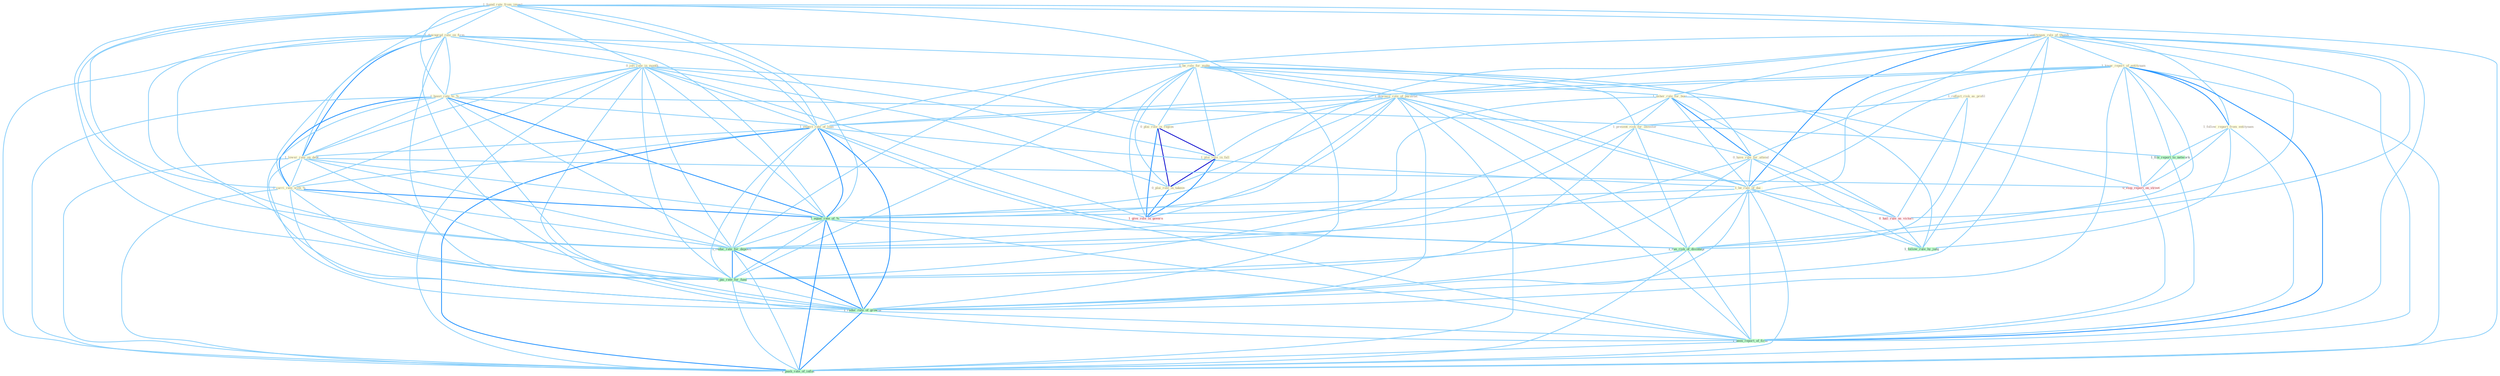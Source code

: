 Graph G{ 
    node
    [shape=polygon,style=filled,width=.5,height=.06,color="#BDFCC9",fixedsize=true,fontsize=4,
    fontcolor="#2f4f4f"];
    {node
    [color="#ffffe0", fontcolor="#8b7d6b"] "1_found_rate_from_invest " "1_reflect_risk_as_profil " "0_be_role_for_make " "1_downgrad_rate_on_firm " "1_entitynam_rule_of_thumb " "1_usher_rule_for_busi " "1_present_risk_for_investor " "0_jolt_rate_in_month " "1_know_report_of_entitynam " "1_boost_rate_to_% " "1_follow_report_from_entitynam " "1_downsiz_role_of_parastat " "0_have_rule_for_attend " "0_plai_role_in_region " "1_expect_rate_of_loan " "1_plai_role_in_fall " "0_plai_role_in_takeov " "1_lower_rate_on_debt " "0_carri_rate_with_% " "1_be_rule_of_dai "}
{node [color="#fff0f5", fontcolor="#b22222"] "0_stop_report_on_street " "1_give_role_in_govern " "0_hail_rule_as_victori "}
edge [color="#B0E2FF"];

	"1_found_rate_from_invest " -- "1_downgrad_rate_on_firm " [w="1", color="#87cefa" ];
	"1_found_rate_from_invest " -- "0_jolt_rate_in_month " [w="1", color="#87cefa" ];
	"1_found_rate_from_invest " -- "1_boost_rate_to_% " [w="1", color="#87cefa" ];
	"1_found_rate_from_invest " -- "1_follow_report_from_entitynam " [w="1", color="#87cefa" ];
	"1_found_rate_from_invest " -- "1_expect_rate_of_loan " [w="1", color="#87cefa" ];
	"1_found_rate_from_invest " -- "1_lower_rate_on_debt " [w="1", color="#87cefa" ];
	"1_found_rate_from_invest " -- "0_carri_rate_with_% " [w="1", color="#87cefa" ];
	"1_found_rate_from_invest " -- "1_equal_rate_of_% " [w="1", color="#87cefa" ];
	"1_found_rate_from_invest " -- "1_reduc_rate_for_deposit " [w="1", color="#87cefa" ];
	"1_found_rate_from_invest " -- "1_pai_rate_for_fund " [w="1", color="#87cefa" ];
	"1_found_rate_from_invest " -- "1_reduc_rate_of_growth " [w="1", color="#87cefa" ];
	"1_found_rate_from_invest " -- "1_push_rate_of_inflat " [w="1", color="#87cefa" ];
	"1_reflect_risk_as_profil " -- "1_present_risk_for_investor " [w="1", color="#87cefa" ];
	"1_reflect_risk_as_profil " -- "0_hail_rule_as_victori " [w="1", color="#87cefa" ];
	"1_reflect_risk_as_profil " -- "1_run_risk_of_disintegr " [w="1", color="#87cefa" ];
	"0_be_role_for_make " -- "1_usher_rule_for_busi " [w="1", color="#87cefa" ];
	"0_be_role_for_make " -- "1_present_risk_for_investor " [w="1", color="#87cefa" ];
	"0_be_role_for_make " -- "1_downsiz_role_of_parastat " [w="1", color="#87cefa" ];
	"0_be_role_for_make " -- "0_have_rule_for_attend " [w="1", color="#87cefa" ];
	"0_be_role_for_make " -- "0_plai_role_in_region " [w="1", color="#87cefa" ];
	"0_be_role_for_make " -- "1_plai_role_in_fall " [w="1", color="#87cefa" ];
	"0_be_role_for_make " -- "0_plai_role_in_takeov " [w="1", color="#87cefa" ];
	"0_be_role_for_make " -- "1_be_rule_of_dai " [w="1", color="#87cefa" ];
	"0_be_role_for_make " -- "1_reduc_rate_for_deposit " [w="1", color="#87cefa" ];
	"0_be_role_for_make " -- "1_give_role_in_govern " [w="1", color="#87cefa" ];
	"0_be_role_for_make " -- "1_pai_rate_for_fund " [w="1", color="#87cefa" ];
	"1_downgrad_rate_on_firm " -- "0_jolt_rate_in_month " [w="1", color="#87cefa" ];
	"1_downgrad_rate_on_firm " -- "1_boost_rate_to_% " [w="1", color="#87cefa" ];
	"1_downgrad_rate_on_firm " -- "1_expect_rate_of_loan " [w="1", color="#87cefa" ];
	"1_downgrad_rate_on_firm " -- "1_lower_rate_on_debt " [w="2", color="#1e90ff" , len=0.8];
	"1_downgrad_rate_on_firm " -- "0_carri_rate_with_% " [w="1", color="#87cefa" ];
	"1_downgrad_rate_on_firm " -- "1_equal_rate_of_% " [w="1", color="#87cefa" ];
	"1_downgrad_rate_on_firm " -- "0_stop_report_on_street " [w="1", color="#87cefa" ];
	"1_downgrad_rate_on_firm " -- "1_reduc_rate_for_deposit " [w="1", color="#87cefa" ];
	"1_downgrad_rate_on_firm " -- "1_pai_rate_for_fund " [w="1", color="#87cefa" ];
	"1_downgrad_rate_on_firm " -- "1_reduc_rate_of_growth " [w="1", color="#87cefa" ];
	"1_downgrad_rate_on_firm " -- "1_been_report_of_firm " [w="1", color="#87cefa" ];
	"1_downgrad_rate_on_firm " -- "1_push_rate_of_inflat " [w="1", color="#87cefa" ];
	"1_entitynam_rule_of_thumb " -- "1_usher_rule_for_busi " [w="1", color="#87cefa" ];
	"1_entitynam_rule_of_thumb " -- "1_know_report_of_entitynam " [w="1", color="#87cefa" ];
	"1_entitynam_rule_of_thumb " -- "1_downsiz_role_of_parastat " [w="1", color="#87cefa" ];
	"1_entitynam_rule_of_thumb " -- "0_have_rule_for_attend " [w="1", color="#87cefa" ];
	"1_entitynam_rule_of_thumb " -- "1_expect_rate_of_loan " [w="1", color="#87cefa" ];
	"1_entitynam_rule_of_thumb " -- "1_be_rule_of_dai " [w="2", color="#1e90ff" , len=0.8];
	"1_entitynam_rule_of_thumb " -- "1_equal_rate_of_% " [w="1", color="#87cefa" ];
	"1_entitynam_rule_of_thumb " -- "0_hail_rule_as_victori " [w="1", color="#87cefa" ];
	"1_entitynam_rule_of_thumb " -- "1_run_risk_of_disintegr " [w="1", color="#87cefa" ];
	"1_entitynam_rule_of_thumb " -- "1_follow_rule_by_judg " [w="1", color="#87cefa" ];
	"1_entitynam_rule_of_thumb " -- "1_reduc_rate_of_growth " [w="1", color="#87cefa" ];
	"1_entitynam_rule_of_thumb " -- "1_been_report_of_firm " [w="1", color="#87cefa" ];
	"1_entitynam_rule_of_thumb " -- "1_push_rate_of_inflat " [w="1", color="#87cefa" ];
	"1_usher_rule_for_busi " -- "1_present_risk_for_investor " [w="1", color="#87cefa" ];
	"1_usher_rule_for_busi " -- "0_have_rule_for_attend " [w="2", color="#1e90ff" , len=0.8];
	"1_usher_rule_for_busi " -- "1_be_rule_of_dai " [w="1", color="#87cefa" ];
	"1_usher_rule_for_busi " -- "1_reduc_rate_for_deposit " [w="1", color="#87cefa" ];
	"1_usher_rule_for_busi " -- "1_pai_rate_for_fund " [w="1", color="#87cefa" ];
	"1_usher_rule_for_busi " -- "0_hail_rule_as_victori " [w="1", color="#87cefa" ];
	"1_usher_rule_for_busi " -- "1_follow_rule_by_judg " [w="1", color="#87cefa" ];
	"1_present_risk_for_investor " -- "0_have_rule_for_attend " [w="1", color="#87cefa" ];
	"1_present_risk_for_investor " -- "1_reduc_rate_for_deposit " [w="1", color="#87cefa" ];
	"1_present_risk_for_investor " -- "1_pai_rate_for_fund " [w="1", color="#87cefa" ];
	"1_present_risk_for_investor " -- "1_run_risk_of_disintegr " [w="1", color="#87cefa" ];
	"0_jolt_rate_in_month " -- "1_boost_rate_to_% " [w="1", color="#87cefa" ];
	"0_jolt_rate_in_month " -- "0_plai_role_in_region " [w="1", color="#87cefa" ];
	"0_jolt_rate_in_month " -- "1_expect_rate_of_loan " [w="1", color="#87cefa" ];
	"0_jolt_rate_in_month " -- "1_plai_role_in_fall " [w="1", color="#87cefa" ];
	"0_jolt_rate_in_month " -- "0_plai_role_in_takeov " [w="1", color="#87cefa" ];
	"0_jolt_rate_in_month " -- "1_lower_rate_on_debt " [w="1", color="#87cefa" ];
	"0_jolt_rate_in_month " -- "0_carri_rate_with_% " [w="1", color="#87cefa" ];
	"0_jolt_rate_in_month " -- "1_equal_rate_of_% " [w="1", color="#87cefa" ];
	"0_jolt_rate_in_month " -- "1_reduc_rate_for_deposit " [w="1", color="#87cefa" ];
	"0_jolt_rate_in_month " -- "1_give_role_in_govern " [w="1", color="#87cefa" ];
	"0_jolt_rate_in_month " -- "1_pai_rate_for_fund " [w="1", color="#87cefa" ];
	"0_jolt_rate_in_month " -- "1_reduc_rate_of_growth " [w="1", color="#87cefa" ];
	"0_jolt_rate_in_month " -- "1_push_rate_of_inflat " [w="1", color="#87cefa" ];
	"1_know_report_of_entitynam " -- "1_follow_report_from_entitynam " [w="2", color="#1e90ff" , len=0.8];
	"1_know_report_of_entitynam " -- "1_downsiz_role_of_parastat " [w="1", color="#87cefa" ];
	"1_know_report_of_entitynam " -- "1_expect_rate_of_loan " [w="1", color="#87cefa" ];
	"1_know_report_of_entitynam " -- "1_be_rule_of_dai " [w="1", color="#87cefa" ];
	"1_know_report_of_entitynam " -- "1_file_report_to_network " [w="1", color="#87cefa" ];
	"1_know_report_of_entitynam " -- "1_equal_rate_of_% " [w="1", color="#87cefa" ];
	"1_know_report_of_entitynam " -- "0_stop_report_on_street " [w="1", color="#87cefa" ];
	"1_know_report_of_entitynam " -- "1_run_risk_of_disintegr " [w="1", color="#87cefa" ];
	"1_know_report_of_entitynam " -- "1_reduc_rate_of_growth " [w="1", color="#87cefa" ];
	"1_know_report_of_entitynam " -- "1_been_report_of_firm " [w="2", color="#1e90ff" , len=0.8];
	"1_know_report_of_entitynam " -- "1_push_rate_of_inflat " [w="1", color="#87cefa" ];
	"1_boost_rate_to_% " -- "1_expect_rate_of_loan " [w="1", color="#87cefa" ];
	"1_boost_rate_to_% " -- "1_lower_rate_on_debt " [w="1", color="#87cefa" ];
	"1_boost_rate_to_% " -- "0_carri_rate_with_% " [w="2", color="#1e90ff" , len=0.8];
	"1_boost_rate_to_% " -- "1_file_report_to_network " [w="1", color="#87cefa" ];
	"1_boost_rate_to_% " -- "1_equal_rate_of_% " [w="2", color="#1e90ff" , len=0.8];
	"1_boost_rate_to_% " -- "1_reduc_rate_for_deposit " [w="1", color="#87cefa" ];
	"1_boost_rate_to_% " -- "1_pai_rate_for_fund " [w="1", color="#87cefa" ];
	"1_boost_rate_to_% " -- "1_reduc_rate_of_growth " [w="1", color="#87cefa" ];
	"1_boost_rate_to_% " -- "1_push_rate_of_inflat " [w="1", color="#87cefa" ];
	"1_follow_report_from_entitynam " -- "1_file_report_to_network " [w="1", color="#87cefa" ];
	"1_follow_report_from_entitynam " -- "0_stop_report_on_street " [w="1", color="#87cefa" ];
	"1_follow_report_from_entitynam " -- "1_follow_rule_by_judg " [w="1", color="#87cefa" ];
	"1_follow_report_from_entitynam " -- "1_been_report_of_firm " [w="1", color="#87cefa" ];
	"1_downsiz_role_of_parastat " -- "0_plai_role_in_region " [w="1", color="#87cefa" ];
	"1_downsiz_role_of_parastat " -- "1_expect_rate_of_loan " [w="1", color="#87cefa" ];
	"1_downsiz_role_of_parastat " -- "1_plai_role_in_fall " [w="1", color="#87cefa" ];
	"1_downsiz_role_of_parastat " -- "0_plai_role_in_takeov " [w="1", color="#87cefa" ];
	"1_downsiz_role_of_parastat " -- "1_be_rule_of_dai " [w="1", color="#87cefa" ];
	"1_downsiz_role_of_parastat " -- "1_equal_rate_of_% " [w="1", color="#87cefa" ];
	"1_downsiz_role_of_parastat " -- "1_give_role_in_govern " [w="1", color="#87cefa" ];
	"1_downsiz_role_of_parastat " -- "1_run_risk_of_disintegr " [w="1", color="#87cefa" ];
	"1_downsiz_role_of_parastat " -- "1_reduc_rate_of_growth " [w="1", color="#87cefa" ];
	"1_downsiz_role_of_parastat " -- "1_been_report_of_firm " [w="1", color="#87cefa" ];
	"1_downsiz_role_of_parastat " -- "1_push_rate_of_inflat " [w="1", color="#87cefa" ];
	"0_have_rule_for_attend " -- "1_be_rule_of_dai " [w="1", color="#87cefa" ];
	"0_have_rule_for_attend " -- "1_reduc_rate_for_deposit " [w="1", color="#87cefa" ];
	"0_have_rule_for_attend " -- "1_pai_rate_for_fund " [w="1", color="#87cefa" ];
	"0_have_rule_for_attend " -- "0_hail_rule_as_victori " [w="1", color="#87cefa" ];
	"0_have_rule_for_attend " -- "1_follow_rule_by_judg " [w="1", color="#87cefa" ];
	"0_plai_role_in_region " -- "1_plai_role_in_fall " [w="3", color="#0000cd" , len=0.6];
	"0_plai_role_in_region " -- "0_plai_role_in_takeov " [w="3", color="#0000cd" , len=0.6];
	"0_plai_role_in_region " -- "1_give_role_in_govern " [w="2", color="#1e90ff" , len=0.8];
	"1_expect_rate_of_loan " -- "1_lower_rate_on_debt " [w="1", color="#87cefa" ];
	"1_expect_rate_of_loan " -- "0_carri_rate_with_% " [w="1", color="#87cefa" ];
	"1_expect_rate_of_loan " -- "1_be_rule_of_dai " [w="1", color="#87cefa" ];
	"1_expect_rate_of_loan " -- "1_equal_rate_of_% " [w="2", color="#1e90ff" , len=0.8];
	"1_expect_rate_of_loan " -- "1_reduc_rate_for_deposit " [w="1", color="#87cefa" ];
	"1_expect_rate_of_loan " -- "1_pai_rate_for_fund " [w="1", color="#87cefa" ];
	"1_expect_rate_of_loan " -- "1_run_risk_of_disintegr " [w="1", color="#87cefa" ];
	"1_expect_rate_of_loan " -- "1_reduc_rate_of_growth " [w="2", color="#1e90ff" , len=0.8];
	"1_expect_rate_of_loan " -- "1_been_report_of_firm " [w="1", color="#87cefa" ];
	"1_expect_rate_of_loan " -- "1_push_rate_of_inflat " [w="2", color="#1e90ff" , len=0.8];
	"1_plai_role_in_fall " -- "0_plai_role_in_takeov " [w="3", color="#0000cd" , len=0.6];
	"1_plai_role_in_fall " -- "1_give_role_in_govern " [w="2", color="#1e90ff" , len=0.8];
	"0_plai_role_in_takeov " -- "1_give_role_in_govern " [w="2", color="#1e90ff" , len=0.8];
	"1_lower_rate_on_debt " -- "0_carri_rate_with_% " [w="1", color="#87cefa" ];
	"1_lower_rate_on_debt " -- "1_equal_rate_of_% " [w="1", color="#87cefa" ];
	"1_lower_rate_on_debt " -- "0_stop_report_on_street " [w="1", color="#87cefa" ];
	"1_lower_rate_on_debt " -- "1_reduc_rate_for_deposit " [w="1", color="#87cefa" ];
	"1_lower_rate_on_debt " -- "1_pai_rate_for_fund " [w="1", color="#87cefa" ];
	"1_lower_rate_on_debt " -- "1_reduc_rate_of_growth " [w="1", color="#87cefa" ];
	"1_lower_rate_on_debt " -- "1_push_rate_of_inflat " [w="1", color="#87cefa" ];
	"0_carri_rate_with_% " -- "1_equal_rate_of_% " [w="2", color="#1e90ff" , len=0.8];
	"0_carri_rate_with_% " -- "1_reduc_rate_for_deposit " [w="1", color="#87cefa" ];
	"0_carri_rate_with_% " -- "1_pai_rate_for_fund " [w="1", color="#87cefa" ];
	"0_carri_rate_with_% " -- "1_reduc_rate_of_growth " [w="1", color="#87cefa" ];
	"0_carri_rate_with_% " -- "1_push_rate_of_inflat " [w="1", color="#87cefa" ];
	"1_be_rule_of_dai " -- "1_equal_rate_of_% " [w="1", color="#87cefa" ];
	"1_be_rule_of_dai " -- "0_hail_rule_as_victori " [w="1", color="#87cefa" ];
	"1_be_rule_of_dai " -- "1_run_risk_of_disintegr " [w="1", color="#87cefa" ];
	"1_be_rule_of_dai " -- "1_follow_rule_by_judg " [w="1", color="#87cefa" ];
	"1_be_rule_of_dai " -- "1_reduc_rate_of_growth " [w="1", color="#87cefa" ];
	"1_be_rule_of_dai " -- "1_been_report_of_firm " [w="1", color="#87cefa" ];
	"1_be_rule_of_dai " -- "1_push_rate_of_inflat " [w="1", color="#87cefa" ];
	"1_file_report_to_network " -- "0_stop_report_on_street " [w="1", color="#87cefa" ];
	"1_file_report_to_network " -- "1_been_report_of_firm " [w="1", color="#87cefa" ];
	"1_equal_rate_of_% " -- "1_reduc_rate_for_deposit " [w="1", color="#87cefa" ];
	"1_equal_rate_of_% " -- "1_pai_rate_for_fund " [w="1", color="#87cefa" ];
	"1_equal_rate_of_% " -- "1_run_risk_of_disintegr " [w="1", color="#87cefa" ];
	"1_equal_rate_of_% " -- "1_reduc_rate_of_growth " [w="2", color="#1e90ff" , len=0.8];
	"1_equal_rate_of_% " -- "1_been_report_of_firm " [w="1", color="#87cefa" ];
	"1_equal_rate_of_% " -- "1_push_rate_of_inflat " [w="2", color="#1e90ff" , len=0.8];
	"0_stop_report_on_street " -- "1_been_report_of_firm " [w="1", color="#87cefa" ];
	"1_reduc_rate_for_deposit " -- "1_pai_rate_for_fund " [w="2", color="#1e90ff" , len=0.8];
	"1_reduc_rate_for_deposit " -- "1_reduc_rate_of_growth " [w="2", color="#1e90ff" , len=0.8];
	"1_reduc_rate_for_deposit " -- "1_push_rate_of_inflat " [w="1", color="#87cefa" ];
	"1_pai_rate_for_fund " -- "1_reduc_rate_of_growth " [w="1", color="#87cefa" ];
	"1_pai_rate_for_fund " -- "1_push_rate_of_inflat " [w="1", color="#87cefa" ];
	"0_hail_rule_as_victori " -- "1_follow_rule_by_judg " [w="1", color="#87cefa" ];
	"1_run_risk_of_disintegr " -- "1_reduc_rate_of_growth " [w="1", color="#87cefa" ];
	"1_run_risk_of_disintegr " -- "1_been_report_of_firm " [w="1", color="#87cefa" ];
	"1_run_risk_of_disintegr " -- "1_push_rate_of_inflat " [w="1", color="#87cefa" ];
	"1_reduc_rate_of_growth " -- "1_been_report_of_firm " [w="1", color="#87cefa" ];
	"1_reduc_rate_of_growth " -- "1_push_rate_of_inflat " [w="2", color="#1e90ff" , len=0.8];
	"1_been_report_of_firm " -- "1_push_rate_of_inflat " [w="1", color="#87cefa" ];
}